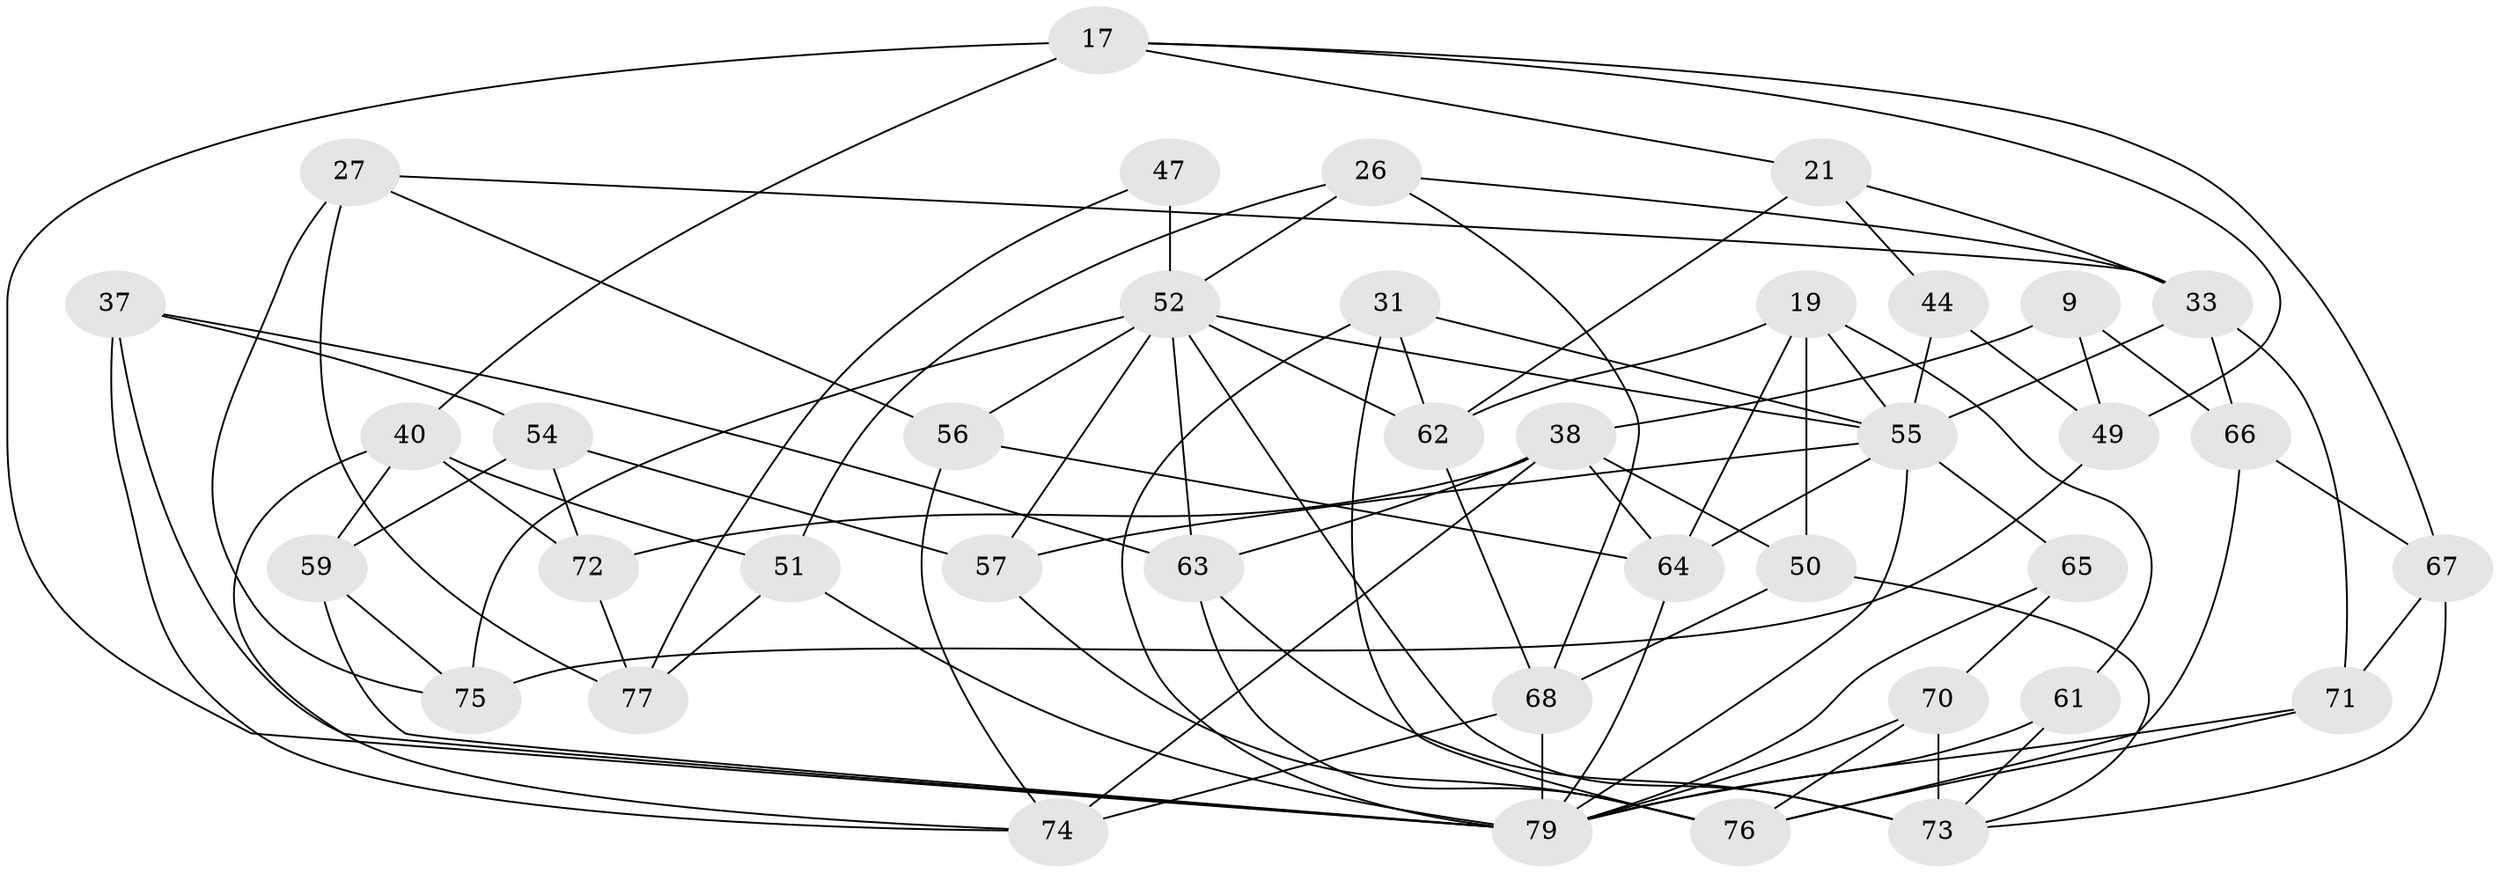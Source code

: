 // original degree distribution, {4: 1.0}
// Generated by graph-tools (version 1.1) at 2025/58/03/09/25 04:58:10]
// undirected, 39 vertices, 92 edges
graph export_dot {
graph [start="1"]
  node [color=gray90,style=filled];
  9;
  17 [super="+3"];
  19 [super="+8"];
  21;
  26;
  27;
  31;
  33 [super="+18"];
  37;
  38 [super="+4+10"];
  40 [super="+30"];
  44;
  47;
  49 [super="+20"];
  50;
  51;
  52 [super="+48+39"];
  54;
  55 [super="+45+53+46"];
  56;
  57 [super="+34"];
  59;
  61;
  62 [super="+16"];
  63 [super="+28"];
  64 [super="+1+43"];
  65;
  66;
  67;
  68 [super="+41+60"];
  70 [super="+29"];
  71;
  72;
  73 [super="+2+5"];
  74 [super="+6+23"];
  75;
  76 [super="+42"];
  77;
  79 [super="+22+32+78"];
  9 -- 38;
  9 -- 49 [weight=2];
  9 -- 66;
  17 -- 21;
  17 -- 79 [weight=2];
  17 -- 67;
  17 -- 49;
  17 -- 40;
  19 -- 50;
  19 -- 64 [weight=2];
  19 -- 61;
  19 -- 55;
  19 -- 62;
  21 -- 62;
  21 -- 44;
  21 -- 33;
  26 -- 33;
  26 -- 51;
  26 -- 52;
  26 -- 68;
  27 -- 56;
  27 -- 77;
  27 -- 75;
  27 -- 33;
  31 -- 76;
  31 -- 55;
  31 -- 62;
  31 -- 79;
  33 -- 66;
  33 -- 55;
  33 -- 71;
  37 -- 54;
  37 -- 74;
  37 -- 63;
  37 -- 79;
  38 -- 63 [weight=2];
  38 -- 50;
  38 -- 74;
  38 -- 72;
  38 -- 64 [weight=2];
  40 -- 51;
  40 -- 59;
  40 -- 74 [weight=2];
  40 -- 72;
  44 -- 49 [weight=2];
  44 -- 55;
  47 -- 52 [weight=3];
  47 -- 77;
  49 -- 75;
  50 -- 73;
  50 -- 68;
  51 -- 77;
  51 -- 79;
  52 -- 62;
  52 -- 56;
  52 -- 75;
  52 -- 63;
  52 -- 55 [weight=2];
  52 -- 73;
  52 -- 57;
  54 -- 72;
  54 -- 59;
  54 -- 57;
  55 -- 64 [weight=2];
  55 -- 65;
  55 -- 57 [weight=2];
  55 -- 79;
  56 -- 74;
  56 -- 64;
  57 -- 76 [weight=2];
  59 -- 75;
  59 -- 79;
  61 -- 79 [weight=2];
  61 -- 73;
  62 -- 68 [weight=2];
  63 -- 73;
  63 -- 76;
  64 -- 79;
  65 -- 79;
  65 -- 70 [weight=2];
  66 -- 67;
  66 -- 76;
  67 -- 71;
  67 -- 73;
  68 -- 74 [weight=3];
  68 -- 79 [weight=5];
  70 -- 73 [weight=3];
  70 -- 76 [weight=2];
  70 -- 79;
  71 -- 76;
  71 -- 79;
  72 -- 77;
}
